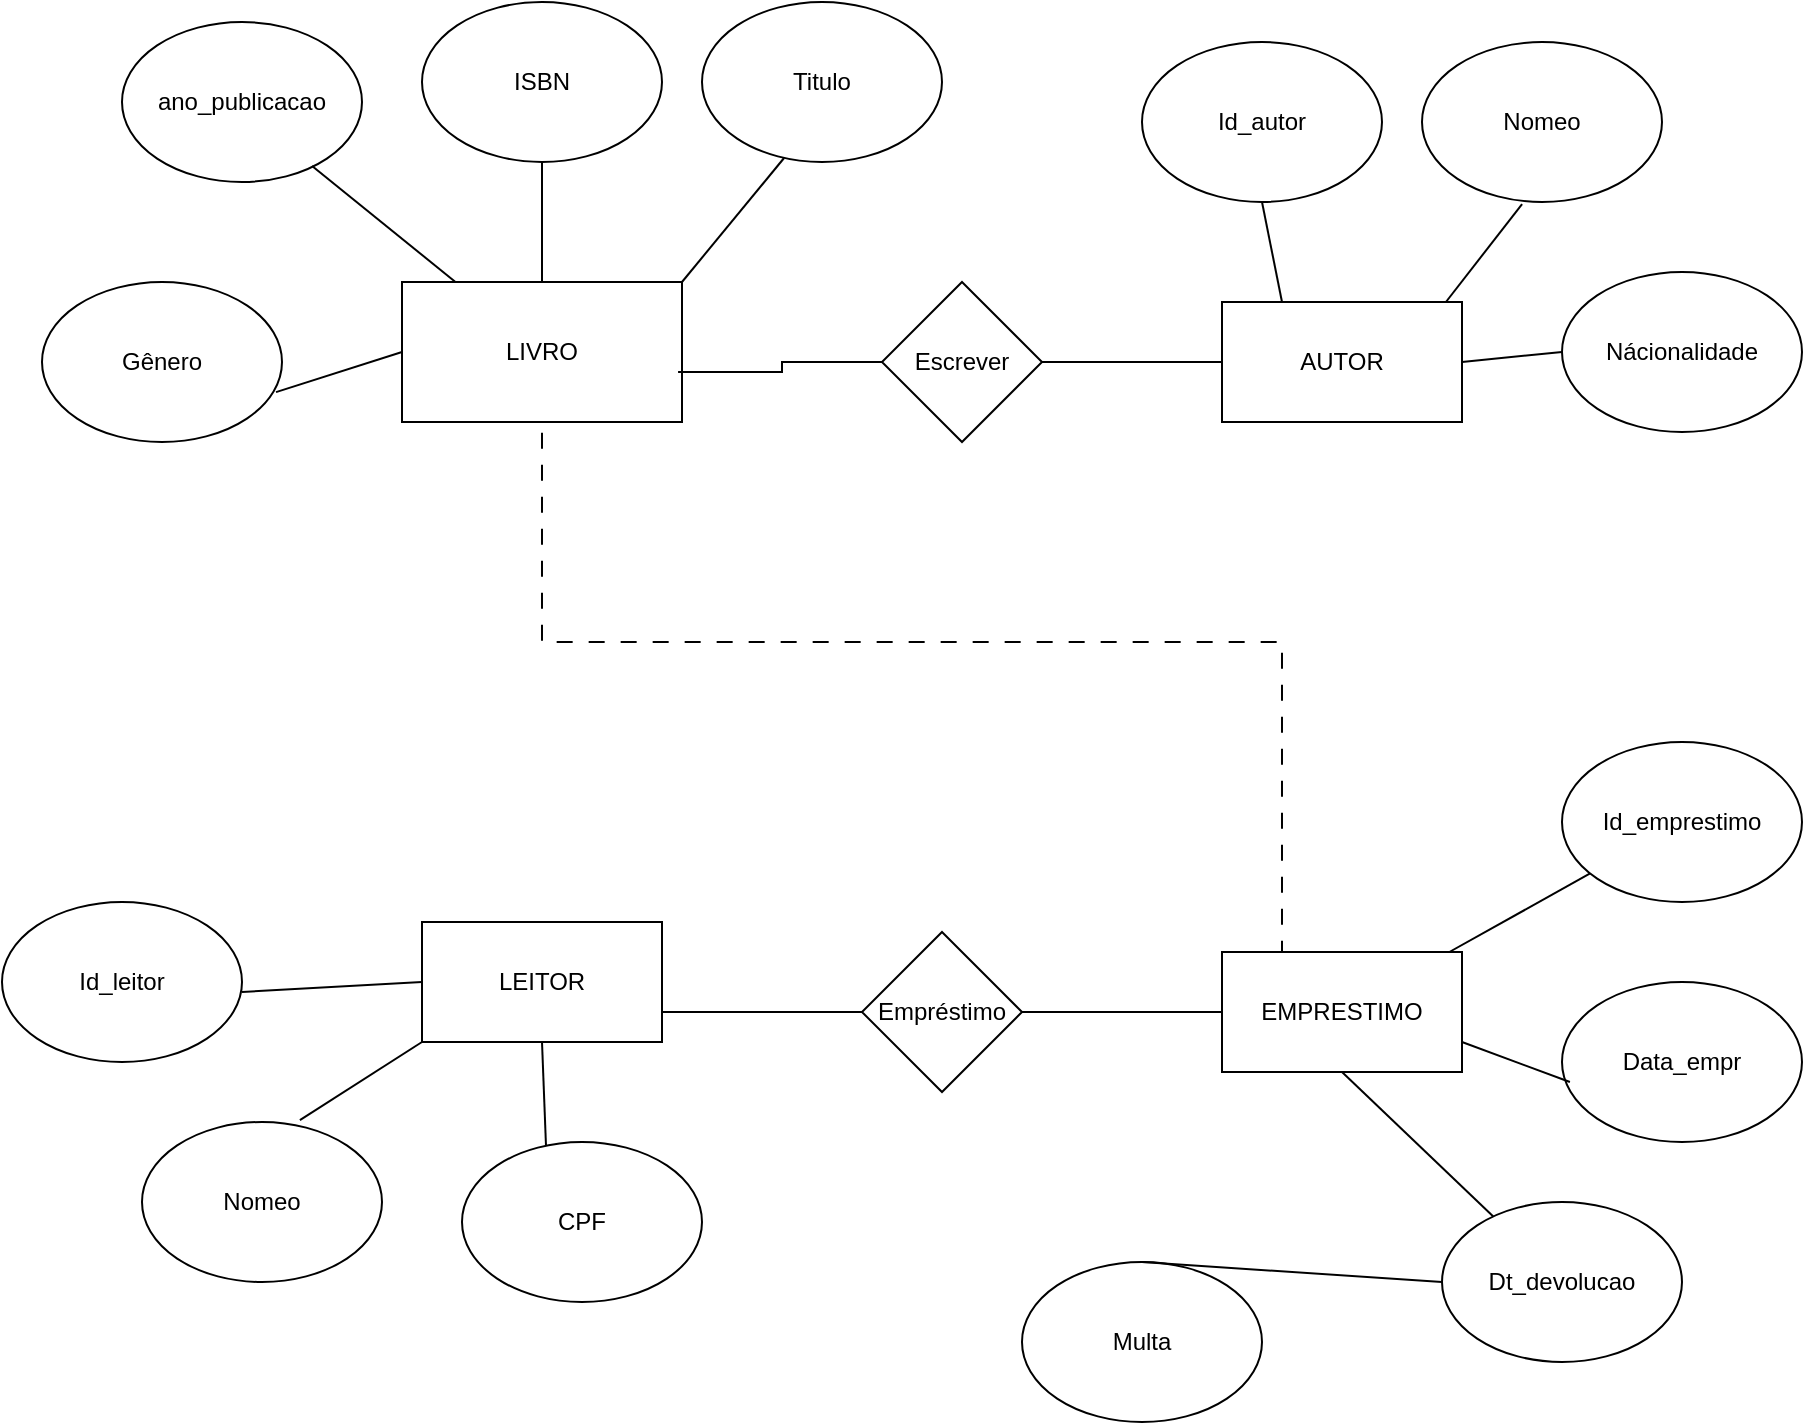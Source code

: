 <mxfile version="24.0.6" type="github">
  <diagram name="Página-1" id="QK2LcZiCzAFV9ugIxdjv">
    <mxGraphModel dx="2206" dy="788" grid="1" gridSize="10" guides="1" tooltips="1" connect="1" arrows="1" fold="1" page="1" pageScale="1" pageWidth="827" pageHeight="1169" math="0" shadow="0">
      <root>
        <mxCell id="0" />
        <mxCell id="1" parent="0" />
        <mxCell id="RgMBws80H8EBrG6HxQD1-44" style="edgeStyle=orthogonalEdgeStyle;rounded=0;orthogonalLoop=1;jettySize=auto;html=1;entryX=0.25;entryY=0;entryDx=0;entryDy=0;shadow=0;flowAnimation=1;verticalAlign=middle;textShadow=0;labelBorderColor=none;labelBackgroundColor=default;endArrow=none;endFill=0;" edge="1" parent="1" source="RgMBws80H8EBrG6HxQD1-1" target="RgMBws80H8EBrG6HxQD1-4">
          <mxGeometry relative="1" as="geometry">
            <Array as="points">
              <mxPoint x="190" y="370" />
              <mxPoint x="560" y="370" />
            </Array>
          </mxGeometry>
        </mxCell>
        <mxCell id="RgMBws80H8EBrG6HxQD1-1" value="LIVRO" style="rounded=0;whiteSpace=wrap;html=1;" vertex="1" parent="1">
          <mxGeometry x="120" y="190" width="140" height="70" as="geometry" />
        </mxCell>
        <mxCell id="RgMBws80H8EBrG6HxQD1-2" value="AUTOR" style="rounded=0;whiteSpace=wrap;html=1;" vertex="1" parent="1">
          <mxGeometry x="530" y="200" width="120" height="60" as="geometry" />
        </mxCell>
        <mxCell id="RgMBws80H8EBrG6HxQD1-3" value="LEITOR" style="rounded=0;whiteSpace=wrap;html=1;" vertex="1" parent="1">
          <mxGeometry x="130" y="510" width="120" height="60" as="geometry" />
        </mxCell>
        <mxCell id="RgMBws80H8EBrG6HxQD1-4" value="EMPRESTIMO" style="rounded=0;whiteSpace=wrap;html=1;" vertex="1" parent="1">
          <mxGeometry x="530" y="525" width="120" height="60" as="geometry" />
        </mxCell>
        <mxCell id="RgMBws80H8EBrG6HxQD1-5" value="ISBN" style="ellipse;whiteSpace=wrap;html=1;" vertex="1" parent="1">
          <mxGeometry x="130" y="50" width="120" height="80" as="geometry" />
        </mxCell>
        <mxCell id="RgMBws80H8EBrG6HxQD1-6" value="Titulo" style="ellipse;whiteSpace=wrap;html=1;" vertex="1" parent="1">
          <mxGeometry x="270" y="50" width="120" height="80" as="geometry" />
        </mxCell>
        <mxCell id="RgMBws80H8EBrG6HxQD1-7" value="ano_publicacao" style="ellipse;whiteSpace=wrap;html=1;" vertex="1" parent="1">
          <mxGeometry x="-20" y="60" width="120" height="80" as="geometry" />
        </mxCell>
        <mxCell id="RgMBws80H8EBrG6HxQD1-8" value="Gênero" style="ellipse;whiteSpace=wrap;html=1;" vertex="1" parent="1">
          <mxGeometry x="-60" y="190" width="120" height="80" as="geometry" />
        </mxCell>
        <mxCell id="RgMBws80H8EBrG6HxQD1-9" value="" style="endArrow=none;html=1;rounded=0;entryX=0;entryY=0.5;entryDx=0;entryDy=0;exitX=0.975;exitY=0.688;exitDx=0;exitDy=0;exitPerimeter=0;" edge="1" parent="1" source="RgMBws80H8EBrG6HxQD1-8" target="RgMBws80H8EBrG6HxQD1-1">
          <mxGeometry width="50" height="50" relative="1" as="geometry">
            <mxPoint x="50" y="240" as="sourcePoint" />
            <mxPoint x="440" y="390" as="targetPoint" />
            <Array as="points" />
          </mxGeometry>
        </mxCell>
        <mxCell id="RgMBws80H8EBrG6HxQD1-12" value="" style="endArrow=none;html=1;rounded=0;exitX=0.792;exitY=0.9;exitDx=0;exitDy=0;exitPerimeter=0;" edge="1" parent="1" source="RgMBws80H8EBrG6HxQD1-7" target="RgMBws80H8EBrG6HxQD1-1">
          <mxGeometry width="50" height="50" relative="1" as="geometry">
            <mxPoint x="73" y="252" as="sourcePoint" />
            <mxPoint x="130" y="235" as="targetPoint" />
            <Array as="points" />
          </mxGeometry>
        </mxCell>
        <mxCell id="RgMBws80H8EBrG6HxQD1-13" value="" style="endArrow=none;html=1;rounded=0;exitX=0.5;exitY=1;exitDx=0;exitDy=0;entryX=0.5;entryY=0;entryDx=0;entryDy=0;" edge="1" parent="1" source="RgMBws80H8EBrG6HxQD1-5" target="RgMBws80H8EBrG6HxQD1-1">
          <mxGeometry width="50" height="50" relative="1" as="geometry">
            <mxPoint x="85" y="142" as="sourcePoint" />
            <mxPoint x="157" y="200" as="targetPoint" />
            <Array as="points" />
          </mxGeometry>
        </mxCell>
        <mxCell id="RgMBws80H8EBrG6HxQD1-14" value="" style="endArrow=none;html=1;rounded=0;exitX=0.342;exitY=0.975;exitDx=0;exitDy=0;entryX=1;entryY=0;entryDx=0;entryDy=0;exitPerimeter=0;" edge="1" parent="1" source="RgMBws80H8EBrG6HxQD1-6" target="RgMBws80H8EBrG6HxQD1-1">
          <mxGeometry width="50" height="50" relative="1" as="geometry">
            <mxPoint x="200" y="140" as="sourcePoint" />
            <mxPoint x="200" y="200" as="targetPoint" />
            <Array as="points" />
          </mxGeometry>
        </mxCell>
        <mxCell id="RgMBws80H8EBrG6HxQD1-15" value="Id_autor" style="ellipse;whiteSpace=wrap;html=1;" vertex="1" parent="1">
          <mxGeometry x="490" y="70" width="120" height="80" as="geometry" />
        </mxCell>
        <mxCell id="RgMBws80H8EBrG6HxQD1-16" value="Nácionalidade" style="ellipse;whiteSpace=wrap;html=1;" vertex="1" parent="1">
          <mxGeometry x="700" y="185" width="120" height="80" as="geometry" />
        </mxCell>
        <mxCell id="RgMBws80H8EBrG6HxQD1-17" value="Nomeo " style="ellipse;whiteSpace=wrap;html=1;" vertex="1" parent="1">
          <mxGeometry x="630" y="70" width="120" height="80" as="geometry" />
        </mxCell>
        <mxCell id="RgMBws80H8EBrG6HxQD1-18" value="" style="endArrow=none;html=1;rounded=0;exitX=0;exitY=0.5;exitDx=0;exitDy=0;entryX=1;entryY=0.5;entryDx=0;entryDy=0;" edge="1" parent="1" source="RgMBws80H8EBrG6HxQD1-16" target="RgMBws80H8EBrG6HxQD1-2">
          <mxGeometry width="50" height="50" relative="1" as="geometry">
            <mxPoint x="321" y="138" as="sourcePoint" />
            <mxPoint x="270" y="200" as="targetPoint" />
            <Array as="points" />
          </mxGeometry>
        </mxCell>
        <mxCell id="RgMBws80H8EBrG6HxQD1-19" value="" style="endArrow=none;html=1;rounded=0;exitX=0.417;exitY=1.013;exitDx=0;exitDy=0;entryX=0.933;entryY=0;entryDx=0;entryDy=0;entryPerimeter=0;exitPerimeter=0;" edge="1" parent="1" source="RgMBws80H8EBrG6HxQD1-17" target="RgMBws80H8EBrG6HxQD1-2">
          <mxGeometry width="50" height="50" relative="1" as="geometry">
            <mxPoint x="710" y="235" as="sourcePoint" />
            <mxPoint x="660" y="240" as="targetPoint" />
            <Array as="points" />
          </mxGeometry>
        </mxCell>
        <mxCell id="RgMBws80H8EBrG6HxQD1-20" value="" style="endArrow=none;html=1;rounded=0;exitX=0.5;exitY=1;exitDx=0;exitDy=0;entryX=0.25;entryY=0;entryDx=0;entryDy=0;" edge="1" parent="1" source="RgMBws80H8EBrG6HxQD1-15" target="RgMBws80H8EBrG6HxQD1-2">
          <mxGeometry width="50" height="50" relative="1" as="geometry">
            <mxPoint x="690" y="161" as="sourcePoint" />
            <mxPoint x="652" y="210" as="targetPoint" />
            <Array as="points" />
          </mxGeometry>
        </mxCell>
        <mxCell id="RgMBws80H8EBrG6HxQD1-21" value="Id_leitor" style="ellipse;whiteSpace=wrap;html=1;" vertex="1" parent="1">
          <mxGeometry x="-80" y="500" width="120" height="80" as="geometry" />
        </mxCell>
        <mxCell id="RgMBws80H8EBrG6HxQD1-23" value="Nomeo " style="ellipse;whiteSpace=wrap;html=1;" vertex="1" parent="1">
          <mxGeometry x="-10" y="610" width="120" height="80" as="geometry" />
        </mxCell>
        <mxCell id="RgMBws80H8EBrG6HxQD1-24" value="CPF" style="ellipse;whiteSpace=wrap;html=1;" vertex="1" parent="1">
          <mxGeometry x="150" y="620" width="120" height="80" as="geometry" />
        </mxCell>
        <mxCell id="RgMBws80H8EBrG6HxQD1-25" value="Id_emprestimo" style="ellipse;whiteSpace=wrap;html=1;" vertex="1" parent="1">
          <mxGeometry x="700" y="420" width="120" height="80" as="geometry" />
        </mxCell>
        <mxCell id="RgMBws80H8EBrG6HxQD1-26" value="Data_empr" style="ellipse;whiteSpace=wrap;html=1;" vertex="1" parent="1">
          <mxGeometry x="700" y="540" width="120" height="80" as="geometry" />
        </mxCell>
        <mxCell id="RgMBws80H8EBrG6HxQD1-27" value="Dt_devolucao" style="ellipse;whiteSpace=wrap;html=1;" vertex="1" parent="1">
          <mxGeometry x="640" y="650" width="120" height="80" as="geometry" />
        </mxCell>
        <mxCell id="RgMBws80H8EBrG6HxQD1-28" value="Multa" style="ellipse;whiteSpace=wrap;html=1;" vertex="1" parent="1">
          <mxGeometry x="430" y="680" width="120" height="80" as="geometry" />
        </mxCell>
        <mxCell id="RgMBws80H8EBrG6HxQD1-29" value="" style="endArrow=none;html=1;rounded=0;entryX=0;entryY=0.5;entryDx=0;entryDy=0;exitX=0.975;exitY=0.688;exitDx=0;exitDy=0;exitPerimeter=0;" edge="1" parent="1" target="RgMBws80H8EBrG6HxQD1-3">
          <mxGeometry width="50" height="50" relative="1" as="geometry">
            <mxPoint x="40" y="545" as="sourcePoint" />
            <mxPoint x="103" y="525" as="targetPoint" />
            <Array as="points" />
          </mxGeometry>
        </mxCell>
        <mxCell id="RgMBws80H8EBrG6HxQD1-30" value="" style="endArrow=none;html=1;rounded=0;entryX=0;entryY=1;entryDx=0;entryDy=0;exitX=0.658;exitY=-0.012;exitDx=0;exitDy=0;exitPerimeter=0;" edge="1" parent="1" source="RgMBws80H8EBrG6HxQD1-23" target="RgMBws80H8EBrG6HxQD1-3">
          <mxGeometry width="50" height="50" relative="1" as="geometry">
            <mxPoint x="50" y="555" as="sourcePoint" />
            <mxPoint x="140" y="550" as="targetPoint" />
            <Array as="points" />
          </mxGeometry>
        </mxCell>
        <mxCell id="RgMBws80H8EBrG6HxQD1-31" value="" style="endArrow=none;html=1;rounded=0;entryX=0.5;entryY=1;entryDx=0;entryDy=0;exitX=0.35;exitY=0.025;exitDx=0;exitDy=0;exitPerimeter=0;" edge="1" parent="1" source="RgMBws80H8EBrG6HxQD1-24" target="RgMBws80H8EBrG6HxQD1-3">
          <mxGeometry width="50" height="50" relative="1" as="geometry">
            <mxPoint x="79" y="619" as="sourcePoint" />
            <mxPoint x="140" y="580" as="targetPoint" />
            <Array as="points" />
          </mxGeometry>
        </mxCell>
        <mxCell id="RgMBws80H8EBrG6HxQD1-32" value="" style="endArrow=none;html=1;rounded=0;exitX=0.5;exitY=0;exitDx=0;exitDy=0;entryX=0;entryY=0.5;entryDx=0;entryDy=0;" edge="1" parent="1" source="RgMBws80H8EBrG6HxQD1-28" target="RgMBws80H8EBrG6HxQD1-27">
          <mxGeometry width="50" height="50" relative="1" as="geometry">
            <mxPoint x="562" y="637" as="sourcePoint" />
            <mxPoint x="560" y="585" as="targetPoint" />
            <Array as="points" />
          </mxGeometry>
        </mxCell>
        <mxCell id="RgMBws80H8EBrG6HxQD1-33" value="" style="endArrow=none;html=1;rounded=0;entryX=0.5;entryY=1;entryDx=0;entryDy=0;" edge="1" parent="1" source="RgMBws80H8EBrG6HxQD1-27" target="RgMBws80H8EBrG6HxQD1-4">
          <mxGeometry width="50" height="50" relative="1" as="geometry">
            <mxPoint x="550" y="680" as="sourcePoint" />
            <mxPoint x="570" y="595" as="targetPoint" />
            <Array as="points" />
          </mxGeometry>
        </mxCell>
        <mxCell id="RgMBws80H8EBrG6HxQD1-34" value="" style="endArrow=none;html=1;rounded=0;entryX=1;entryY=0.75;entryDx=0;entryDy=0;exitX=0.033;exitY=0.625;exitDx=0;exitDy=0;exitPerimeter=0;" edge="1" parent="1" source="RgMBws80H8EBrG6HxQD1-26" target="RgMBws80H8EBrG6HxQD1-4">
          <mxGeometry width="50" height="50" relative="1" as="geometry">
            <mxPoint x="676" y="667" as="sourcePoint" />
            <mxPoint x="600" y="595" as="targetPoint" />
            <Array as="points" />
          </mxGeometry>
        </mxCell>
        <mxCell id="RgMBws80H8EBrG6HxQD1-35" value="" style="endArrow=none;html=1;rounded=0;" edge="1" parent="1" source="RgMBws80H8EBrG6HxQD1-25" target="RgMBws80H8EBrG6HxQD1-4">
          <mxGeometry width="50" height="50" relative="1" as="geometry">
            <mxPoint x="714" y="600" as="sourcePoint" />
            <mxPoint x="660" y="580" as="targetPoint" />
            <Array as="points" />
          </mxGeometry>
        </mxCell>
        <mxCell id="RgMBws80H8EBrG6HxQD1-43" style="edgeStyle=orthogonalEdgeStyle;rounded=0;orthogonalLoop=1;jettySize=auto;html=1;endArrow=none;endFill=0;" edge="1" parent="1" source="RgMBws80H8EBrG6HxQD1-38" target="RgMBws80H8EBrG6HxQD1-2">
          <mxGeometry relative="1" as="geometry" />
        </mxCell>
        <mxCell id="RgMBws80H8EBrG6HxQD1-38" value="Escrever" style="rhombus;whiteSpace=wrap;html=1;" vertex="1" parent="1">
          <mxGeometry x="360" y="190" width="80" height="80" as="geometry" />
        </mxCell>
        <mxCell id="RgMBws80H8EBrG6HxQD1-40" style="edgeStyle=orthogonalEdgeStyle;rounded=0;orthogonalLoop=1;jettySize=auto;html=1;entryX=1;entryY=0.75;entryDx=0;entryDy=0;endArrow=none;endFill=0;" edge="1" parent="1" source="RgMBws80H8EBrG6HxQD1-39" target="RgMBws80H8EBrG6HxQD1-3">
          <mxGeometry relative="1" as="geometry" />
        </mxCell>
        <mxCell id="RgMBws80H8EBrG6HxQD1-41" style="edgeStyle=orthogonalEdgeStyle;rounded=0;orthogonalLoop=1;jettySize=auto;html=1;entryX=0;entryY=0.5;entryDx=0;entryDy=0;endArrow=none;endFill=0;" edge="1" parent="1" source="RgMBws80H8EBrG6HxQD1-39" target="RgMBws80H8EBrG6HxQD1-4">
          <mxGeometry relative="1" as="geometry" />
        </mxCell>
        <mxCell id="RgMBws80H8EBrG6HxQD1-39" value="Empréstimo" style="rhombus;whiteSpace=wrap;html=1;" vertex="1" parent="1">
          <mxGeometry x="350" y="515" width="80" height="80" as="geometry" />
        </mxCell>
        <mxCell id="RgMBws80H8EBrG6HxQD1-42" style="edgeStyle=orthogonalEdgeStyle;rounded=0;orthogonalLoop=1;jettySize=auto;html=1;entryX=0.986;entryY=0.643;entryDx=0;entryDy=0;entryPerimeter=0;endArrow=none;endFill=0;" edge="1" parent="1" source="RgMBws80H8EBrG6HxQD1-38" target="RgMBws80H8EBrG6HxQD1-1">
          <mxGeometry relative="1" as="geometry" />
        </mxCell>
      </root>
    </mxGraphModel>
  </diagram>
</mxfile>
